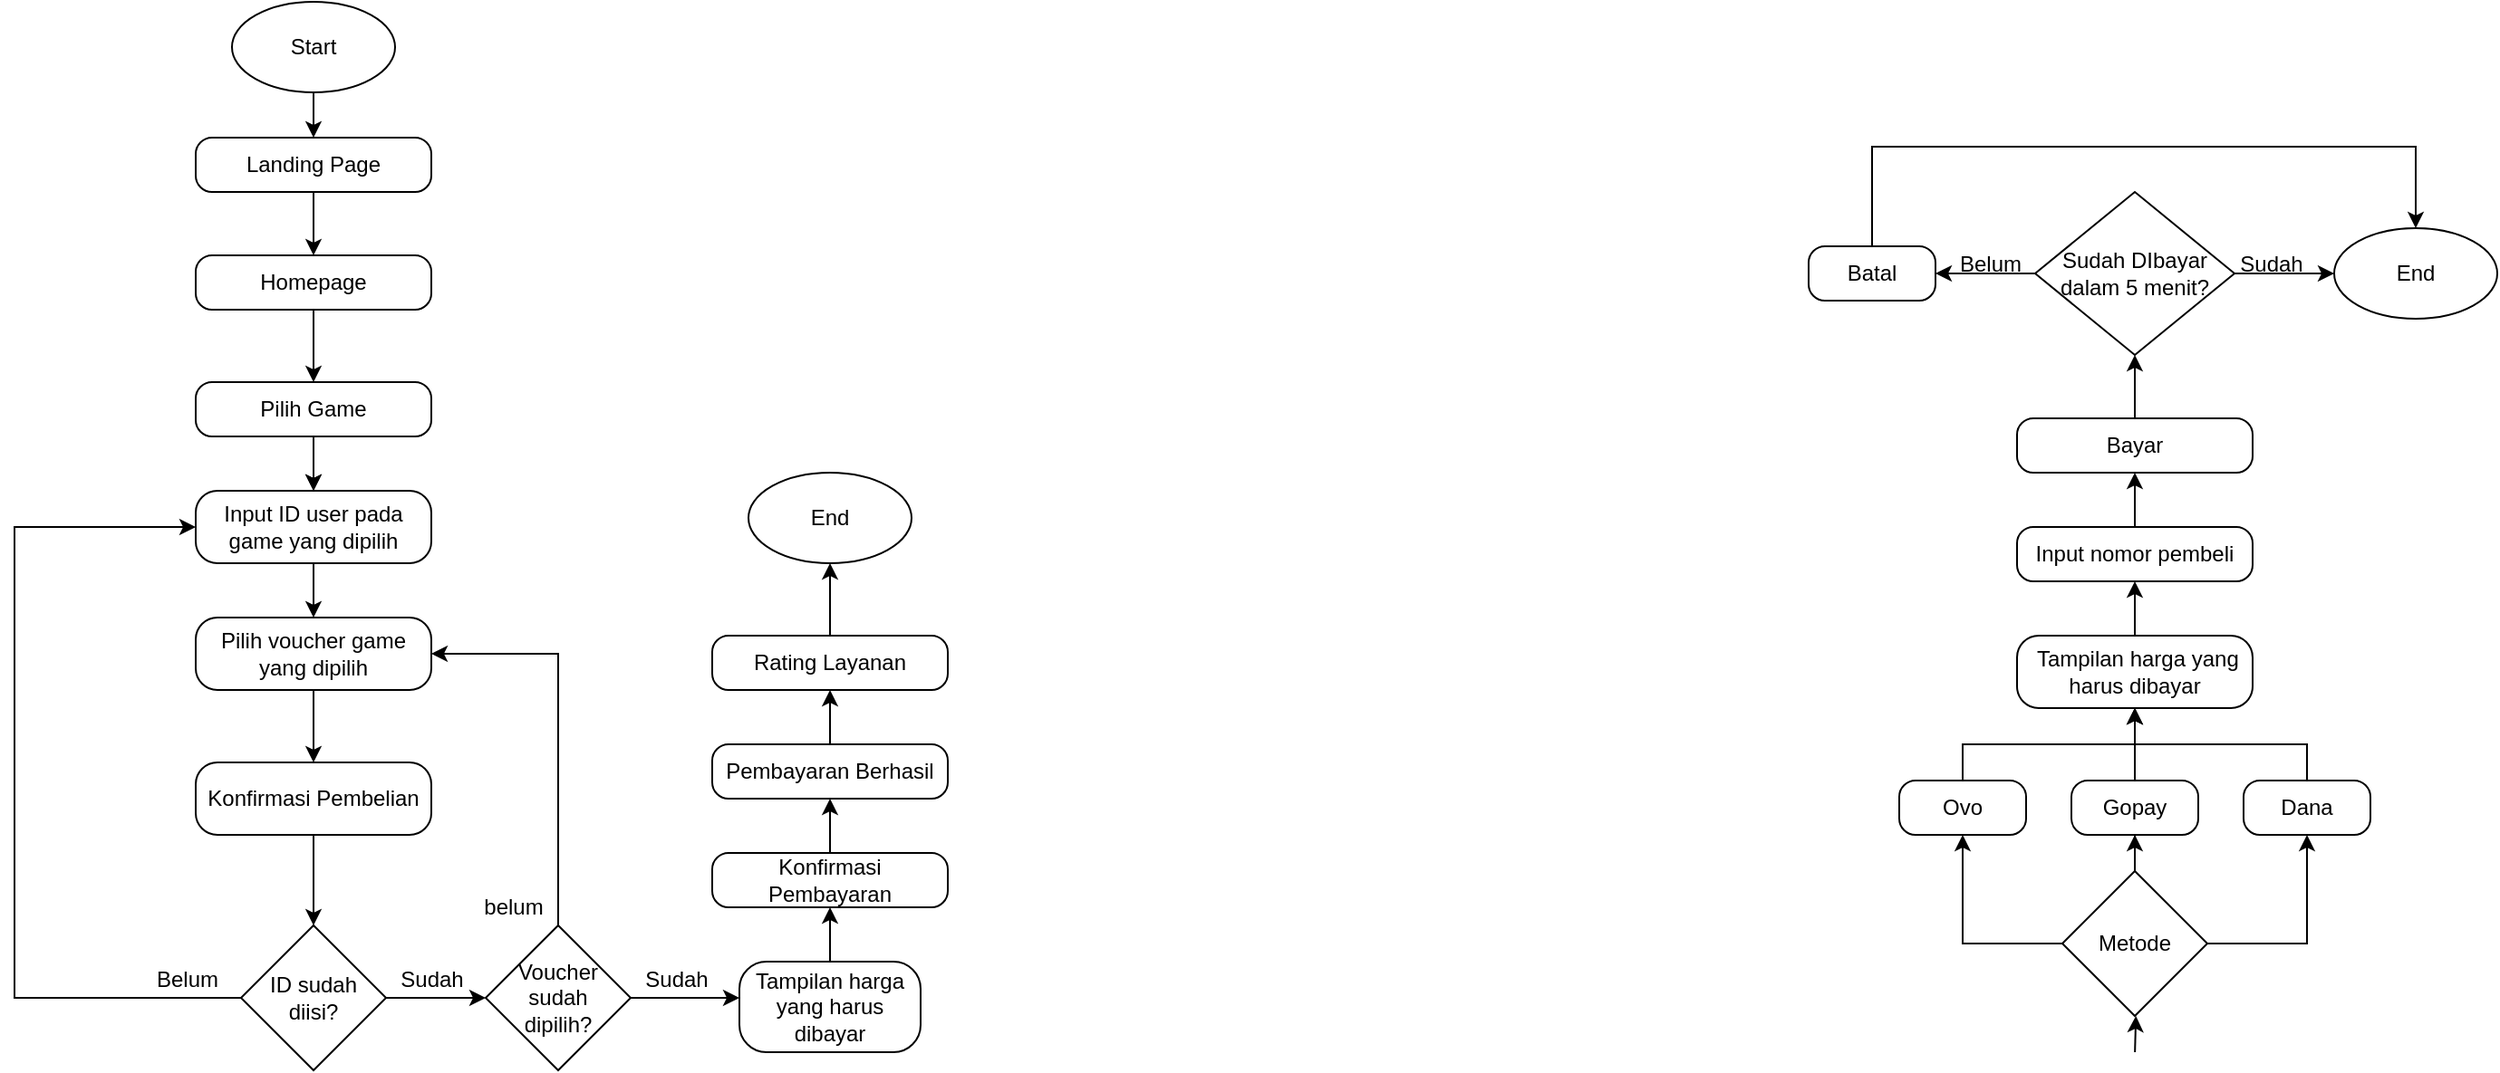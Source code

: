 <mxfile>
    <diagram id="5Nldw1lNtRry5Ct4elfg" name="Page-1">
        <mxGraphModel dx="1335" dy="941" grid="1" gridSize="10" guides="1" tooltips="1" connect="1" arrows="1" fold="1" page="1" pageScale="1" pageWidth="3300" pageHeight="2339" math="0" shadow="0">
            <root>
                <mxCell id="0"/>
                <mxCell id="1" parent="0"/>
                <mxCell id="4cEb5bzzM9y0HyZmkU6f-13" value="" style="edgeStyle=orthogonalEdgeStyle;rounded=0;orthogonalLoop=1;jettySize=auto;html=1;" parent="1" source="4cEb5bzzM9y0HyZmkU6f-3" target="4cEb5bzzM9y0HyZmkU6f-12" edge="1">
                    <mxGeometry relative="1" as="geometry"/>
                </mxCell>
                <mxCell id="4cEb5bzzM9y0HyZmkU6f-36" value="" style="edgeStyle=orthogonalEdgeStyle;rounded=0;orthogonalLoop=1;jettySize=auto;html=1;" parent="1" source="4cEb5bzzM9y0HyZmkU6f-3" target="4cEb5bzzM9y0HyZmkU6f-12" edge="1">
                    <mxGeometry relative="1" as="geometry"/>
                </mxCell>
                <mxCell id="4cEb5bzzM9y0HyZmkU6f-3" value="Pilih Game" style="rounded=1;whiteSpace=wrap;html=1;arcSize=30;" parent="1" vertex="1">
                    <mxGeometry x="500" y="250" width="130" height="30" as="geometry"/>
                </mxCell>
                <mxCell id="4cEb5bzzM9y0HyZmkU6f-33" value="" style="edgeStyle=orthogonalEdgeStyle;rounded=0;orthogonalLoop=1;jettySize=auto;html=1;" parent="1" source="4cEb5bzzM9y0HyZmkU6f-4" target="5" edge="1">
                    <mxGeometry relative="1" as="geometry"/>
                </mxCell>
                <mxCell id="4cEb5bzzM9y0HyZmkU6f-4" value="Start" style="ellipse;whiteSpace=wrap;html=1;" parent="1" vertex="1">
                    <mxGeometry x="520" y="40" width="90" height="50" as="geometry"/>
                </mxCell>
                <mxCell id="4cEb5bzzM9y0HyZmkU6f-52" value="" style="edgeStyle=orthogonalEdgeStyle;rounded=0;orthogonalLoop=1;jettySize=auto;html=1;" parent="1" source="4cEb5bzzM9y0HyZmkU6f-5" edge="1">
                    <mxGeometry relative="1" as="geometry">
                        <mxPoint x="565" y="460" as="targetPoint"/>
                    </mxGeometry>
                </mxCell>
                <mxCell id="4cEb5bzzM9y0HyZmkU6f-5" value="Pilih voucher game yang dipilih" style="rounded=1;whiteSpace=wrap;html=1;arcSize=30;" parent="1" vertex="1">
                    <mxGeometry x="500" y="380" width="130" height="40" as="geometry"/>
                </mxCell>
                <mxCell id="4cEb5bzzM9y0HyZmkU6f-58" value="" style="edgeStyle=orthogonalEdgeStyle;rounded=0;orthogonalLoop=1;jettySize=auto;html=1;" parent="1" source="4cEb5bzzM9y0HyZmkU6f-10" edge="1">
                    <mxGeometry relative="1" as="geometry">
                        <mxPoint x="1570" y="360" as="targetPoint"/>
                    </mxGeometry>
                </mxCell>
                <mxCell id="4cEb5bzzM9y0HyZmkU6f-10" value="&amp;nbsp;Tampilan harga yang harus dibayar" style="rounded=1;whiteSpace=wrap;html=1;arcSize=30;" parent="1" vertex="1">
                    <mxGeometry x="1505" y="390" width="130" height="40" as="geometry"/>
                </mxCell>
                <mxCell id="4cEb5bzzM9y0HyZmkU6f-50" value="" style="edgeStyle=orthogonalEdgeStyle;rounded=0;orthogonalLoop=1;jettySize=auto;html=1;" parent="1" source="4cEb5bzzM9y0HyZmkU6f-12" target="4cEb5bzzM9y0HyZmkU6f-5" edge="1">
                    <mxGeometry relative="1" as="geometry"/>
                </mxCell>
                <mxCell id="4cEb5bzzM9y0HyZmkU6f-12" value="Input ID user pada game yang dipilih" style="rounded=1;whiteSpace=wrap;html=1;arcSize=30;" parent="1" vertex="1">
                    <mxGeometry x="500" y="310" width="130" height="40" as="geometry"/>
                </mxCell>
                <mxCell id="4cEb5bzzM9y0HyZmkU6f-30" value="Sudah" style="text;html=1;align=center;verticalAlign=middle;resizable=0;points=[];autosize=1;strokeColor=none;fillColor=none;" parent="1" vertex="1">
                    <mxGeometry x="740" y="570" width="50" height="20" as="geometry"/>
                </mxCell>
                <mxCell id="4cEb5bzzM9y0HyZmkU6f-38" style="edgeStyle=orthogonalEdgeStyle;rounded=0;orthogonalLoop=1;jettySize=auto;html=1;entryX=0.5;entryY=0;entryDx=0;entryDy=0;" parent="1" source="4cEb5bzzM9y0HyZmkU6f-32" target="4cEb5bzzM9y0HyZmkU6f-3" edge="1">
                    <mxGeometry relative="1" as="geometry"/>
                </mxCell>
                <mxCell id="4cEb5bzzM9y0HyZmkU6f-32" value="Homepage" style="rounded=1;whiteSpace=wrap;html=1;arcSize=30;" parent="1" vertex="1">
                    <mxGeometry x="500" y="180" width="130" height="30" as="geometry"/>
                </mxCell>
                <mxCell id="4cEb5bzzM9y0HyZmkU6f-44" value="" style="edgeStyle=orthogonalEdgeStyle;rounded=0;orthogonalLoop=1;jettySize=auto;html=1;" parent="1" source="4cEb5bzzM9y0HyZmkU6f-41" target="4cEb5bzzM9y0HyZmkU6f-70" edge="1">
                    <mxGeometry relative="1" as="geometry">
                        <mxPoint x="1695" y="150" as="targetPoint"/>
                    </mxGeometry>
                </mxCell>
                <mxCell id="4cEb5bzzM9y0HyZmkU6f-91" value="" style="edgeStyle=orthogonalEdgeStyle;rounded=0;orthogonalLoop=1;jettySize=auto;html=1;" parent="1" source="4cEb5bzzM9y0HyZmkU6f-41" target="4cEb5bzzM9y0HyZmkU6f-92" edge="1">
                    <mxGeometry relative="1" as="geometry">
                        <mxPoint x="1470" y="190" as="targetPoint"/>
                    </mxGeometry>
                </mxCell>
                <mxCell id="4cEb5bzzM9y0HyZmkU6f-41" value="Sudah DIbayar dalam 5 menit?" style="rhombus;whiteSpace=wrap;html=1;rounded=1;arcSize=0;" parent="1" vertex="1">
                    <mxGeometry x="1515" y="145" width="110" height="90" as="geometry"/>
                </mxCell>
                <mxCell id="4cEb5bzzM9y0HyZmkU6f-54" value="" style="edgeStyle=orthogonalEdgeStyle;rounded=0;orthogonalLoop=1;jettySize=auto;html=1;" parent="1" source="4cEb5bzzM9y0HyZmkU6f-51" target="4cEb5bzzM9y0HyZmkU6f-53" edge="1">
                    <mxGeometry relative="1" as="geometry"/>
                </mxCell>
                <mxCell id="4cEb5bzzM9y0HyZmkU6f-56" style="edgeStyle=orthogonalEdgeStyle;rounded=0;orthogonalLoop=1;jettySize=auto;html=1;entryX=0;entryY=0.5;entryDx=0;entryDy=0;" parent="1" source="4cEb5bzzM9y0HyZmkU6f-51" target="4cEb5bzzM9y0HyZmkU6f-12" edge="1">
                    <mxGeometry relative="1" as="geometry">
                        <Array as="points">
                            <mxPoint x="400" y="590"/>
                            <mxPoint x="400" y="330"/>
                        </Array>
                    </mxGeometry>
                </mxCell>
                <mxCell id="4cEb5bzzM9y0HyZmkU6f-51" value="ID sudah&lt;br&gt;diisi?" style="rhombus;whiteSpace=wrap;html=1;rounded=1;arcSize=0;" parent="1" vertex="1">
                    <mxGeometry x="525" y="550" width="80" height="80" as="geometry"/>
                </mxCell>
                <mxCell id="4cEb5bzzM9y0HyZmkU6f-64" style="edgeStyle=orthogonalEdgeStyle;rounded=0;orthogonalLoop=1;jettySize=auto;html=1;" parent="1" source="4cEb5bzzM9y0HyZmkU6f-53" target="4cEb5bzzM9y0HyZmkU6f-5" edge="1">
                    <mxGeometry relative="1" as="geometry">
                        <Array as="points">
                            <mxPoint x="700" y="400"/>
                        </Array>
                    </mxGeometry>
                </mxCell>
                <mxCell id="4cEb5bzzM9y0HyZmkU6f-66" style="edgeStyle=orthogonalEdgeStyle;rounded=0;orthogonalLoop=1;jettySize=auto;html=1;" parent="1" source="4cEb5bzzM9y0HyZmkU6f-53" edge="1">
                    <mxGeometry relative="1" as="geometry">
                        <mxPoint x="800" y="590" as="targetPoint"/>
                    </mxGeometry>
                </mxCell>
                <mxCell id="4cEb5bzzM9y0HyZmkU6f-53" value="&lt;span&gt;Voucher &lt;br&gt;sudah&lt;/span&gt;&lt;br&gt;&lt;span&gt;dipilih?&lt;/span&gt;" style="rhombus;whiteSpace=wrap;html=1;rounded=1;arcSize=0;" parent="1" vertex="1">
                    <mxGeometry x="660" y="550" width="80" height="80" as="geometry"/>
                </mxCell>
                <mxCell id="4cEb5bzzM9y0HyZmkU6f-55" value="Sudah" style="text;html=1;align=center;verticalAlign=middle;resizable=0;points=[];autosize=1;strokeColor=none;fillColor=none;" parent="1" vertex="1">
                    <mxGeometry x="605" y="570" width="50" height="20" as="geometry"/>
                </mxCell>
                <mxCell id="4cEb5bzzM9y0HyZmkU6f-57" value="Belum" style="text;html=1;align=center;verticalAlign=middle;resizable=0;points=[];autosize=1;strokeColor=none;fillColor=none;" parent="1" vertex="1">
                    <mxGeometry x="470" y="570" width="50" height="20" as="geometry"/>
                </mxCell>
                <mxCell id="4cEb5bzzM9y0HyZmkU6f-61" value="" style="edgeStyle=orthogonalEdgeStyle;rounded=0;orthogonalLoop=1;jettySize=auto;html=1;" parent="1" source="4cEb5bzzM9y0HyZmkU6f-60" target="4cEb5bzzM9y0HyZmkU6f-51" edge="1">
                    <mxGeometry relative="1" as="geometry"/>
                </mxCell>
                <mxCell id="4cEb5bzzM9y0HyZmkU6f-60" value="Konfirmasi Pembelian" style="rounded=1;whiteSpace=wrap;html=1;arcSize=30;" parent="1" vertex="1">
                    <mxGeometry x="500" y="460" width="130" height="40" as="geometry"/>
                </mxCell>
                <mxCell id="4cEb5bzzM9y0HyZmkU6f-65" value="belum" style="text;html=1;align=center;verticalAlign=middle;resizable=0;points=[];autosize=1;strokeColor=none;fillColor=none;" parent="1" vertex="1">
                    <mxGeometry x="650" y="530" width="50" height="20" as="geometry"/>
                </mxCell>
                <mxCell id="4cEb5bzzM9y0HyZmkU6f-72" value="" style="edgeStyle=orthogonalEdgeStyle;rounded=0;orthogonalLoop=1;jettySize=auto;html=1;" parent="1" target="4cEb5bzzM9y0HyZmkU6f-71" edge="1">
                    <mxGeometry relative="1" as="geometry">
                        <mxPoint x="1570.059" y="620" as="sourcePoint"/>
                    </mxGeometry>
                </mxCell>
                <mxCell id="3" value="" style="edgeStyle=none;html=1;" edge="1" parent="1" source="4cEb5bzzM9y0HyZmkU6f-67" target="7">
                    <mxGeometry relative="1" as="geometry">
                        <mxPoint x="846" y="530" as="targetPoint"/>
                    </mxGeometry>
                </mxCell>
                <mxCell id="4cEb5bzzM9y0HyZmkU6f-67" value="&lt;span&gt;Tampilan harga yang harus dibayar&lt;/span&gt;" style="rounded=1;whiteSpace=wrap;html=1;arcSize=30;" parent="1" vertex="1">
                    <mxGeometry x="800" y="570" width="100" height="50" as="geometry"/>
                </mxCell>
                <mxCell id="4cEb5bzzM9y0HyZmkU6f-70" value="End" style="ellipse;whiteSpace=wrap;html=1;" parent="1" vertex="1">
                    <mxGeometry x="1680" y="165" width="90" height="50" as="geometry"/>
                </mxCell>
                <mxCell id="4cEb5bzzM9y0HyZmkU6f-78" style="edgeStyle=orthogonalEdgeStyle;rounded=0;orthogonalLoop=1;jettySize=auto;html=1;" parent="1" source="4cEb5bzzM9y0HyZmkU6f-71" target="4cEb5bzzM9y0HyZmkU6f-74" edge="1">
                    <mxGeometry relative="1" as="geometry"/>
                </mxCell>
                <mxCell id="4cEb5bzzM9y0HyZmkU6f-79" style="edgeStyle=orthogonalEdgeStyle;rounded=0;orthogonalLoop=1;jettySize=auto;html=1;" parent="1" source="4cEb5bzzM9y0HyZmkU6f-71" target="4cEb5bzzM9y0HyZmkU6f-75" edge="1">
                    <mxGeometry relative="1" as="geometry"/>
                </mxCell>
                <mxCell id="4cEb5bzzM9y0HyZmkU6f-80" style="edgeStyle=orthogonalEdgeStyle;rounded=0;orthogonalLoop=1;jettySize=auto;html=1;" parent="1" source="4cEb5bzzM9y0HyZmkU6f-71" target="4cEb5bzzM9y0HyZmkU6f-76" edge="1">
                    <mxGeometry relative="1" as="geometry"/>
                </mxCell>
                <mxCell id="4cEb5bzzM9y0HyZmkU6f-71" value="Metode" style="rhombus;whiteSpace=wrap;html=1;rounded=1;arcSize=0;" parent="1" vertex="1">
                    <mxGeometry x="1530" y="520" width="80" height="80" as="geometry"/>
                </mxCell>
                <mxCell id="4cEb5bzzM9y0HyZmkU6f-81" style="edgeStyle=orthogonalEdgeStyle;rounded=0;orthogonalLoop=1;jettySize=auto;html=1;" parent="1" source="4cEb5bzzM9y0HyZmkU6f-74" target="4cEb5bzzM9y0HyZmkU6f-10" edge="1">
                    <mxGeometry relative="1" as="geometry"/>
                </mxCell>
                <mxCell id="4cEb5bzzM9y0HyZmkU6f-74" value="Ovo" style="rounded=1;whiteSpace=wrap;html=1;arcSize=30;" parent="1" vertex="1">
                    <mxGeometry x="1440" y="470" width="70" height="30" as="geometry"/>
                </mxCell>
                <mxCell id="4cEb5bzzM9y0HyZmkU6f-82" style="edgeStyle=orthogonalEdgeStyle;rounded=0;orthogonalLoop=1;jettySize=auto;html=1;entryX=0.5;entryY=1;entryDx=0;entryDy=0;" parent="1" source="4cEb5bzzM9y0HyZmkU6f-75" target="4cEb5bzzM9y0HyZmkU6f-10" edge="1">
                    <mxGeometry relative="1" as="geometry"/>
                </mxCell>
                <mxCell id="4cEb5bzzM9y0HyZmkU6f-75" value="Gopay" style="rounded=1;whiteSpace=wrap;html=1;arcSize=30;" parent="1" vertex="1">
                    <mxGeometry x="1535" y="470" width="70" height="30" as="geometry"/>
                </mxCell>
                <mxCell id="4cEb5bzzM9y0HyZmkU6f-84" style="edgeStyle=orthogonalEdgeStyle;rounded=0;orthogonalLoop=1;jettySize=auto;html=1;" parent="1" source="4cEb5bzzM9y0HyZmkU6f-76" target="4cEb5bzzM9y0HyZmkU6f-10" edge="1">
                    <mxGeometry relative="1" as="geometry"/>
                </mxCell>
                <mxCell id="4cEb5bzzM9y0HyZmkU6f-76" value="Dana" style="rounded=1;whiteSpace=wrap;html=1;arcSize=30;" parent="1" vertex="1">
                    <mxGeometry x="1630" y="470" width="70" height="30" as="geometry"/>
                </mxCell>
                <mxCell id="4cEb5bzzM9y0HyZmkU6f-87" value="" style="edgeStyle=orthogonalEdgeStyle;rounded=0;orthogonalLoop=1;jettySize=auto;html=1;" parent="1" source="4cEb5bzzM9y0HyZmkU6f-85" target="4cEb5bzzM9y0HyZmkU6f-86" edge="1">
                    <mxGeometry relative="1" as="geometry"/>
                </mxCell>
                <mxCell id="4cEb5bzzM9y0HyZmkU6f-85" value="Input nomor pembeli" style="rounded=1;whiteSpace=wrap;html=1;arcSize=30;" parent="1" vertex="1">
                    <mxGeometry x="1505" y="330" width="130" height="30" as="geometry"/>
                </mxCell>
                <mxCell id="4cEb5bzzM9y0HyZmkU6f-88" style="edgeStyle=orthogonalEdgeStyle;rounded=0;orthogonalLoop=1;jettySize=auto;html=1;" parent="1" source="4cEb5bzzM9y0HyZmkU6f-86" target="4cEb5bzzM9y0HyZmkU6f-41" edge="1">
                    <mxGeometry relative="1" as="geometry"/>
                </mxCell>
                <mxCell id="4cEb5bzzM9y0HyZmkU6f-86" value="Bayar" style="rounded=1;whiteSpace=wrap;html=1;arcSize=30;" parent="1" vertex="1">
                    <mxGeometry x="1505" y="270" width="130" height="30" as="geometry"/>
                </mxCell>
                <mxCell id="4cEb5bzzM9y0HyZmkU6f-89" value="Sudah" style="text;html=1;align=center;verticalAlign=middle;resizable=0;points=[];autosize=1;strokeColor=none;fillColor=none;" parent="1" vertex="1">
                    <mxGeometry x="1620" y="175" width="50" height="20" as="geometry"/>
                </mxCell>
                <mxCell id="4cEb5bzzM9y0HyZmkU6f-95" style="edgeStyle=orthogonalEdgeStyle;rounded=0;orthogonalLoop=1;jettySize=auto;html=1;" parent="1" source="4cEb5bzzM9y0HyZmkU6f-92" target="4cEb5bzzM9y0HyZmkU6f-70" edge="1">
                    <mxGeometry relative="1" as="geometry">
                        <Array as="points">
                            <mxPoint x="1425" y="120"/>
                            <mxPoint x="1725" y="120"/>
                        </Array>
                    </mxGeometry>
                </mxCell>
                <mxCell id="4cEb5bzzM9y0HyZmkU6f-92" value="Batal" style="rounded=1;whiteSpace=wrap;html=1;arcSize=30;" parent="1" vertex="1">
                    <mxGeometry x="1390" y="175" width="70" height="30" as="geometry"/>
                </mxCell>
                <mxCell id="4cEb5bzzM9y0HyZmkU6f-93" value="Belum" style="text;html=1;align=center;verticalAlign=middle;resizable=0;points=[];autosize=1;strokeColor=none;fillColor=none;" parent="1" vertex="1">
                    <mxGeometry x="1465" y="175" width="50" height="20" as="geometry"/>
                </mxCell>
                <mxCell id="2" value="End" style="ellipse;whiteSpace=wrap;html=1;" vertex="1" parent="1">
                    <mxGeometry x="805" y="300" width="90" height="50" as="geometry"/>
                </mxCell>
                <mxCell id="6" style="edgeStyle=none;html=1;" edge="1" parent="1" source="5" target="4cEb5bzzM9y0HyZmkU6f-32">
                    <mxGeometry relative="1" as="geometry"/>
                </mxCell>
                <mxCell id="5" value="Landing Page" style="rounded=1;whiteSpace=wrap;html=1;arcSize=30;" vertex="1" parent="1">
                    <mxGeometry x="500" y="115" width="130" height="30" as="geometry"/>
                </mxCell>
                <mxCell id="9" value="" style="edgeStyle=none;html=1;" edge="1" parent="1" source="7" target="8">
                    <mxGeometry relative="1" as="geometry"/>
                </mxCell>
                <mxCell id="7" value="Konfirmasi Pembayaran" style="rounded=1;whiteSpace=wrap;html=1;arcSize=30;" vertex="1" parent="1">
                    <mxGeometry x="785" y="510" width="130" height="30" as="geometry"/>
                </mxCell>
                <mxCell id="12" value="" style="edgeStyle=none;html=1;" edge="1" parent="1" source="8" target="11">
                    <mxGeometry relative="1" as="geometry"/>
                </mxCell>
                <mxCell id="8" value="Pembayaran Berhasil" style="rounded=1;whiteSpace=wrap;html=1;arcSize=30;" vertex="1" parent="1">
                    <mxGeometry x="785" y="450" width="130" height="30" as="geometry"/>
                </mxCell>
                <mxCell id="13" value="" style="edgeStyle=none;html=1;" edge="1" parent="1" source="11" target="2">
                    <mxGeometry relative="1" as="geometry"/>
                </mxCell>
                <mxCell id="11" value="Rating Layanan" style="rounded=1;whiteSpace=wrap;html=1;arcSize=30;" vertex="1" parent="1">
                    <mxGeometry x="785" y="390" width="130" height="30" as="geometry"/>
                </mxCell>
            </root>
        </mxGraphModel>
    </diagram>
</mxfile>